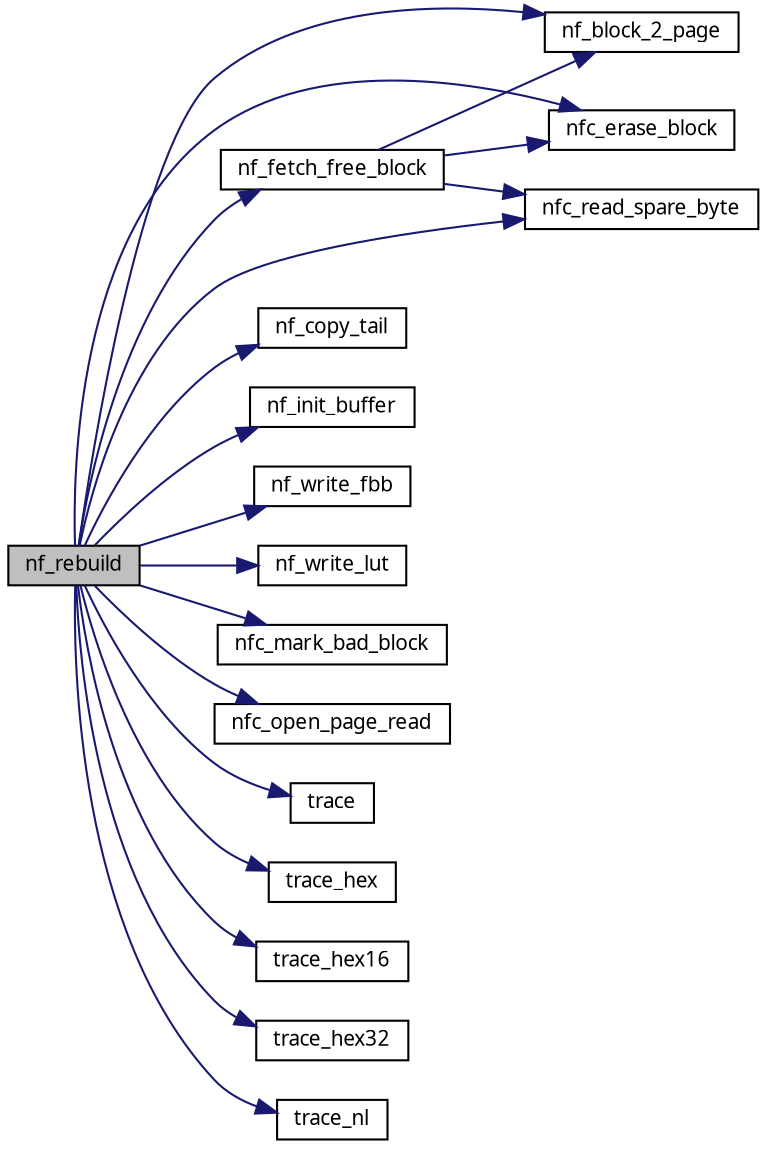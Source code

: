 digraph G
{
  edge [fontname="FreeSans.ttf",fontsize=10,labelfontname="FreeSans.ttf",labelfontsize=10];
  node [fontname="FreeSans.ttf",fontsize=10,shape=record];
  rankdir=LR;
  Node1 [label="nf_rebuild",height=0.2,width=0.4,color="black", fillcolor="grey75", style="filled" fontcolor="black"];
  Node1 -> Node2 [color="midnightblue",fontsize=10,style="solid",fontname="FreeSans.ttf"];
  Node2 [label="nf_block_2_page",height=0.2,width=0.4,color="black", fillcolor="white", style="filled",URL="$a00062.html#f713bee0ed464d2bfa6876cd9d4ef296"];
  Node1 -> Node3 [color="midnightblue",fontsize=10,style="solid",fontname="FreeSans.ttf"];
  Node3 [label="nf_copy_tail",height=0.2,width=0.4,color="black", fillcolor="white", style="filled",URL="$a00062.html#a38cbc2641b27ca8fe33b40dbfdd7486"];
  Node1 -> Node4 [color="midnightblue",fontsize=10,style="solid",fontname="FreeSans.ttf"];
  Node4 [label="nf_fetch_free_block",height=0.2,width=0.4,color="black", fillcolor="white", style="filled",URL="$a00064.html#37eae1e822625455c74c1cf5bb71fa95",tooltip="Returns the first free block seen, scanning downstream."];
  Node4 -> Node2 [color="midnightblue",fontsize=10,style="solid",fontname="FreeSans.ttf"];
  Node4 -> Node5 [color="midnightblue",fontsize=10,style="solid",fontname="FreeSans.ttf"];
  Node5 [label="nfc_erase_block",height=0.2,width=0.4,color="black", fillcolor="white", style="filled",URL="$a00060.html#4a7f7eed66f5eb678e4a96ae5dc32486",tooltip="Erases a block."];
  Node4 -> Node6 [color="midnightblue",fontsize=10,style="solid",fontname="FreeSans.ttf"];
  Node6 [label="nfc_read_spare_byte",height=0.2,width=0.4,color="black", fillcolor="white", style="filled",URL="$a00060.html#37641716cd31a827e214a2d0ec1f5c66",tooltip="Reads the number spare bytes specified and stores them in a array."];
  Node1 -> Node7 [color="midnightblue",fontsize=10,style="solid",fontname="FreeSans.ttf"];
  Node7 [label="nf_init_buffer",height=0.2,width=0.4,color="black", fillcolor="white", style="filled",URL="$a00064.html#00f06ce988c51eb7f1b0ffac47c1e605",tooltip="Clears the internal buffer."];
  Node1 -> Node8 [color="midnightblue",fontsize=10,style="solid",fontname="FreeSans.ttf"];
  Node8 [label="nf_write_fbb",height=0.2,width=0.4,color="black", fillcolor="white", style="filled",URL="$a00062.html#020f4fb7d7d55f3fad9c368ac04cabf3",tooltip="Writes the Free-blocks block into the Nand Flash."];
  Node1 -> Node9 [color="midnightblue",fontsize=10,style="solid",fontname="FreeSans.ttf"];
  Node9 [label="nf_write_lut",height=0.2,width=0.4,color="black", fillcolor="white", style="filled",URL="$a00062.html#4033ef04a3cbd39dc9d6071c6d7c2a9b",tooltip="Writes a LUT in memory from a buffer."];
  Node1 -> Node5 [color="midnightblue",fontsize=10,style="solid",fontname="FreeSans.ttf"];
  Node1 -> Node10 [color="midnightblue",fontsize=10,style="solid",fontname="FreeSans.ttf"];
  Node10 [label="nfc_mark_bad_block",height=0.2,width=0.4,color="black", fillcolor="white", style="filled",URL="$a00060.html#baa6a09d1819325c231e3735177a2179",tooltip="Mark a block as &#39;invalid&#39; by clearing it entirely."];
  Node1 -> Node11 [color="midnightblue",fontsize=10,style="solid",fontname="FreeSans.ttf"];
  Node11 [label="nfc_open_page_read",height=0.2,width=0.4,color="black", fillcolor="white", style="filled",URL="$a00060.html#a0a322a0237ff247248591adb2b10fab",tooltip="Opens a page for read."];
  Node1 -> Node6 [color="midnightblue",fontsize=10,style="solid",fontname="FreeSans.ttf"];
  Node1 -> Node12 [color="midnightblue",fontsize=10,style="solid",fontname="FreeSans.ttf"];
  Node12 [label="trace",height=0.2,width=0.4,color="black", fillcolor="white", style="filled",URL="$a00043.html#33937de27cd71c4dab3027caaae4fdf9",tooltip="Fonction used for send a texte on OCD/Serial Debug Interface."];
  Node1 -> Node13 [color="midnightblue",fontsize=10,style="solid",fontname="FreeSans.ttf"];
  Node13 [label="trace_hex",height=0.2,width=0.4,color="black", fillcolor="white", style="filled",URL="$a00043.html#bbfb5f9378070c8db4ea4fda3df5cce5",tooltip="Fonction used to display a byte value in the hex form on OCD/Serial Debug Interface..."];
  Node1 -> Node14 [color="midnightblue",fontsize=10,style="solid",fontname="FreeSans.ttf"];
  Node14 [label="trace_hex16",height=0.2,width=0.4,color="black", fillcolor="white", style="filled",URL="$a00043.html#b2fa7a964f1f12c6d41357ac95c452a9"];
  Node1 -> Node15 [color="midnightblue",fontsize=10,style="solid",fontname="FreeSans.ttf"];
  Node15 [label="trace_hex32",height=0.2,width=0.4,color="black", fillcolor="white", style="filled",URL="$a00043.html#1f752dbcd0990c4943d2a3e6cb757748"];
  Node1 -> Node16 [color="midnightblue",fontsize=10,style="solid",fontname="FreeSans.ttf"];
  Node16 [label="trace_nl",height=0.2,width=0.4,color="black", fillcolor="white", style="filled",URL="$a00043.html#9b606c2b7ffbe1b46600f9719fc6caa6"];
}
